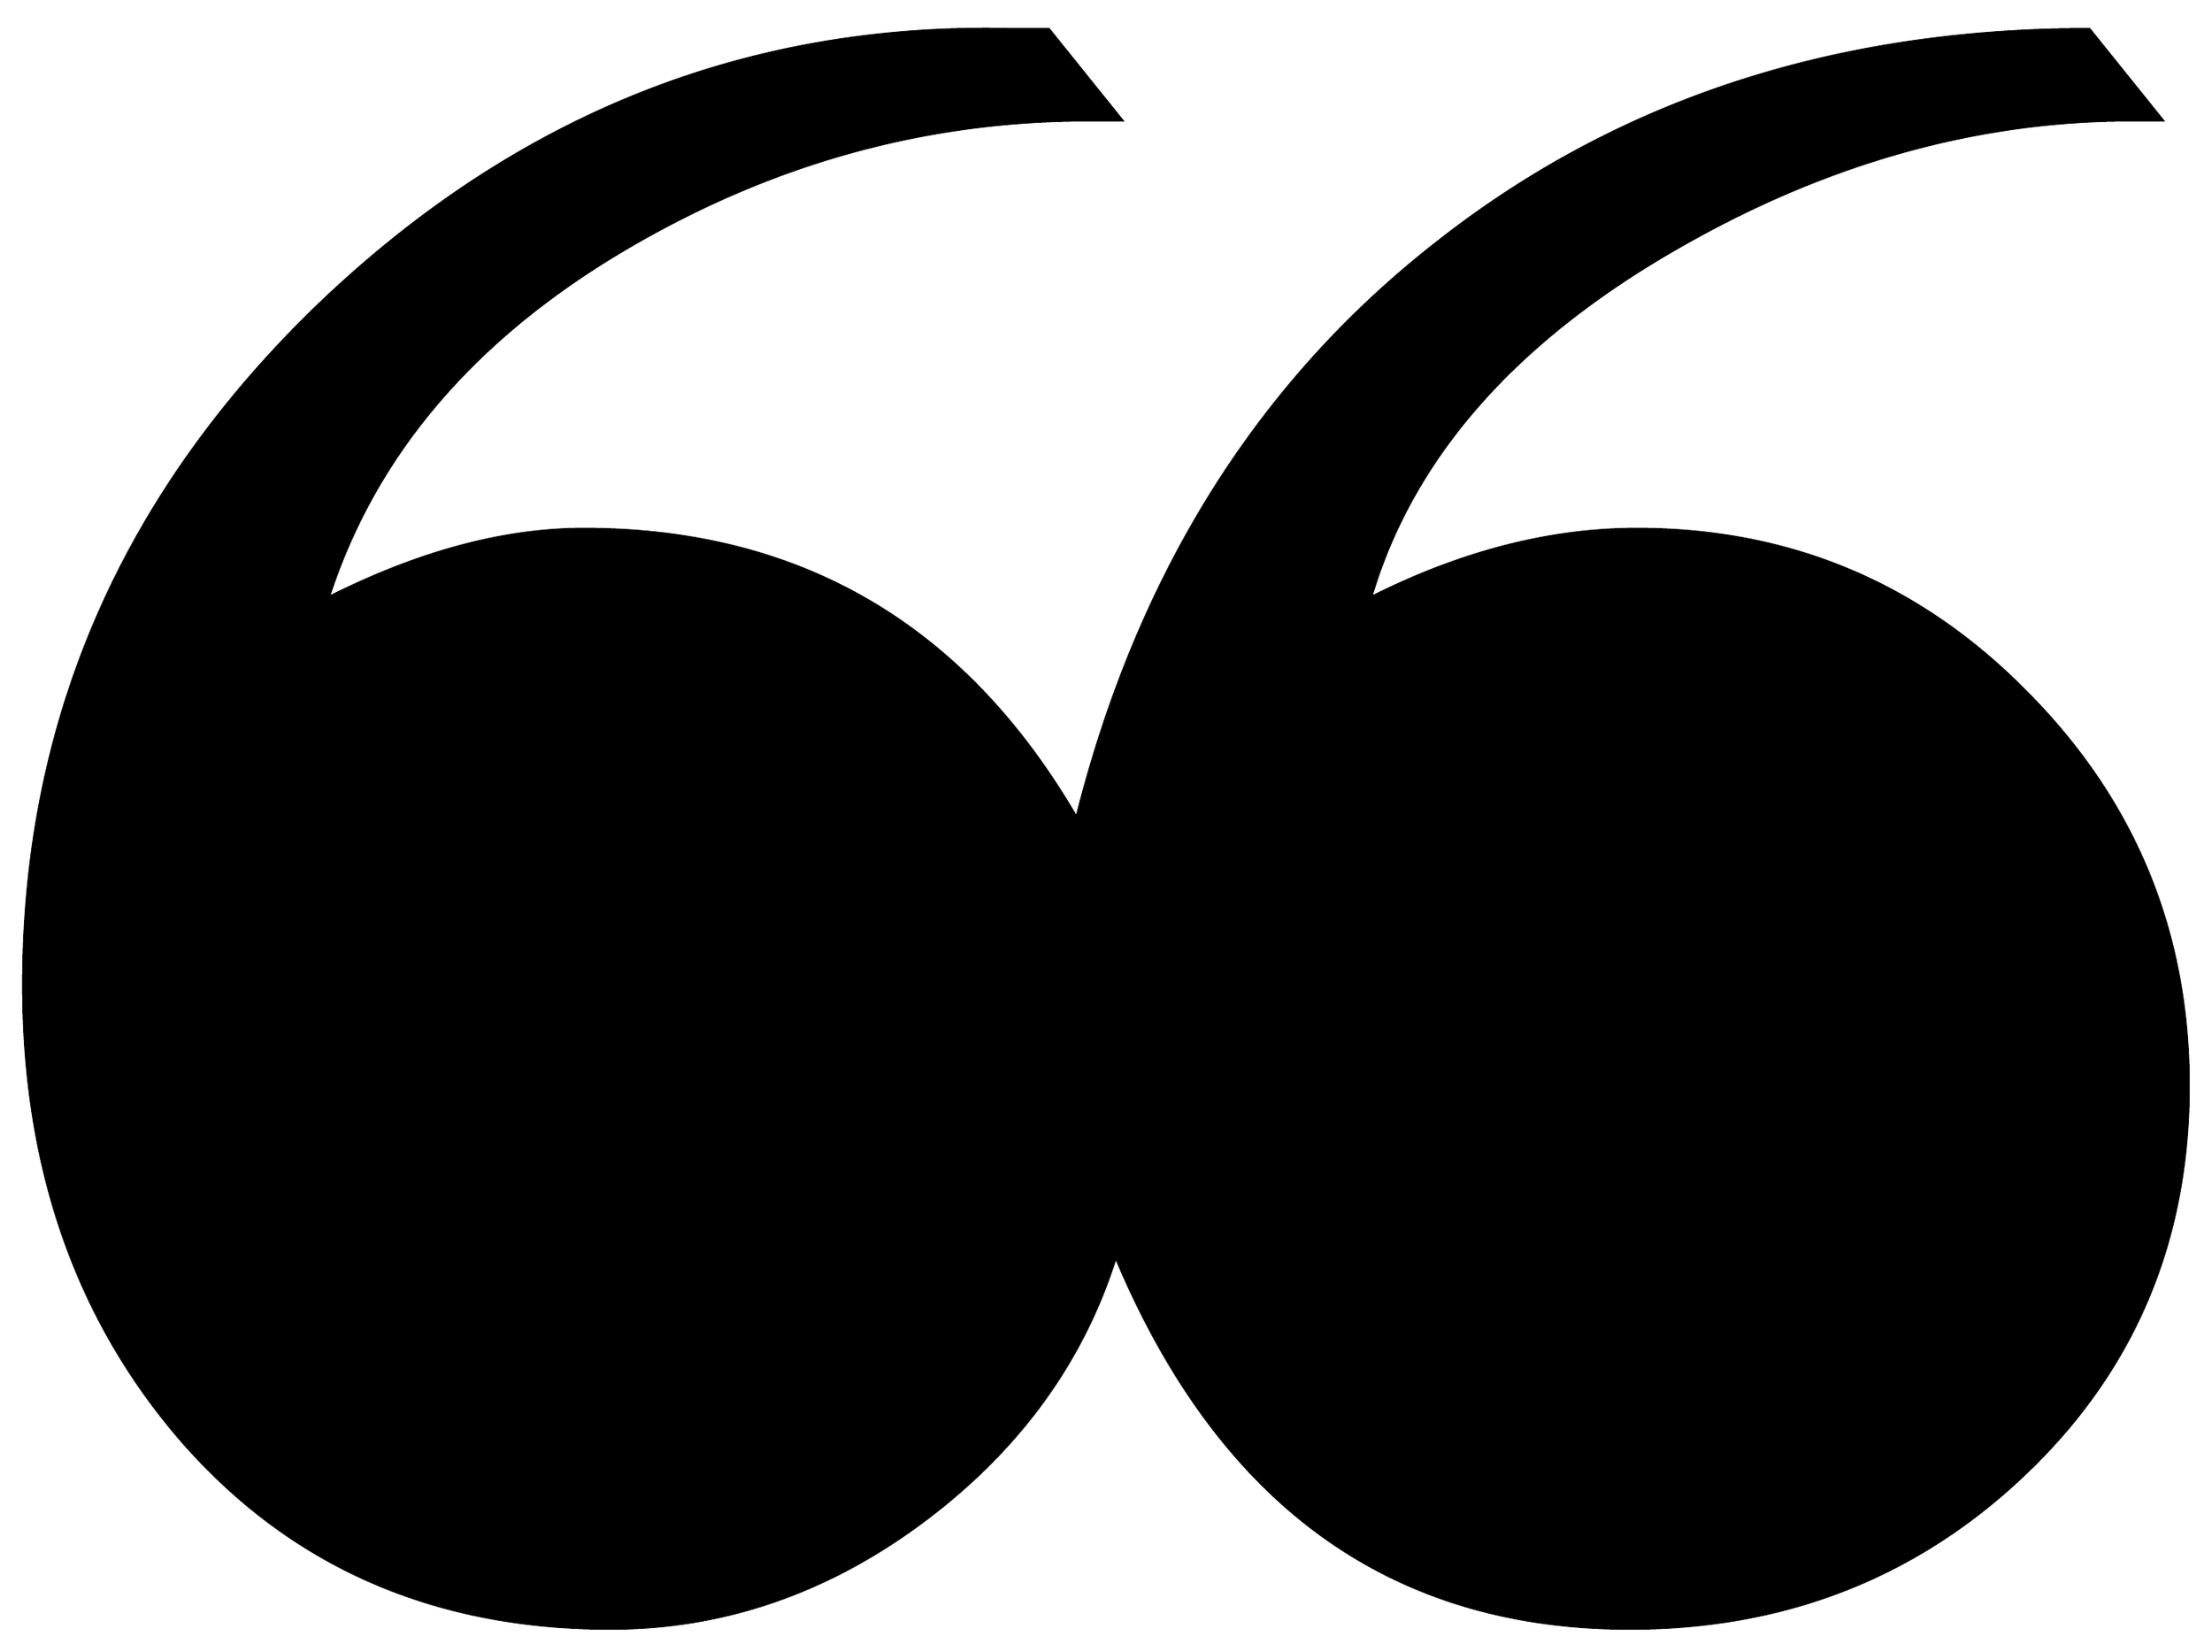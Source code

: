 


\begin{tikzpicture}[y=0.80pt, x=0.80pt, yscale=-1.0, xscale=1.0, inner sep=0pt, outer sep=0pt]
\begin{scope}[shift={(100.0,2118.0)},nonzero rule]
  \path[draw=.,fill=.,line width=1.600pt] (1325.0,-846.0) ..
    controls (1325.0,-758.667) and (1294.333,-685.667) ..
    (1233.0,-627.0) .. controls (1171.667,-568.333) and
    (1097.0,-539.0) .. (1009.0,-539.0) .. controls
    (873.667,-539.0) and (776.667,-609.333) .. (718.0,-750.0) ..
    controls (699.333,-690.0) and (662.667,-639.667) .. (608.0,-599.0)
    .. controls (554.0,-559.0) and (495.333,-539.0) ..
    (432.0,-539.0) .. controls (331.333,-539.0) and (250.0,-575.0)
    .. (188.0,-647.0) .. controls (129.333,-715.667) and
    (100.0,-801.0) .. (100.0,-903.0) .. controls (100.0,-1052.333)
    and (155.667,-1180.667) .. (267.0,-1288.0) .. controls
    (379.0,-1395.333) and (509.333,-1447.333) .. (658.0,-1444.0) --
    (680.0,-1444.0) -- (721.0,-1393.0) -- (710.0,-1393.0) ..
    controls (617.333,-1394.333) and (529.667,-1371.333) ..
    (447.0,-1324.0) .. controls (357.0,-1272.667) and
    (298.667,-1205.333) .. (272.0,-1122.0) .. controls
    (323.333,-1148.0) and (371.667,-1161.0) .. (417.0,-1161.0) ..
    controls (539.667,-1161.0) and (632.667,-1106.333) ..
    (696.0,-997.0) .. controls (730.667,-1135.667) and
    (799.0,-1244.667) .. (901.0,-1324.0) .. controls
    (1003.0,-1404.0) and (1125.667,-1444.0) .. (1269.0,-1444.0) --
    (1310.0,-1393.0) -- (1300.0,-1393.0) .. controls
    (1210.667,-1394.333) and (1123.333,-1370.667) .. (1038.0,-1322.0) ..
    controls (944.0,-1268.667) and (885.333,-1202.0) ..
    (862.0,-1122.0) .. controls (913.333,-1148.0) and
    (963.667,-1161.0) .. (1013.0,-1161.0) .. controls
    (1099.667,-1161.0) and (1173.333,-1130.0) .. (1234.0,-1068.0) ..
    controls (1294.667,-1006.667) and (1325.0,-932.667) ..
    (1325.0,-846.0) -- cycle;
\end{scope}

\end{tikzpicture}

